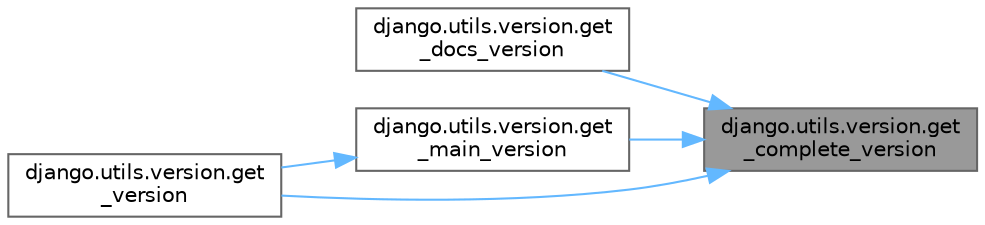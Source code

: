digraph "django.utils.version.get_complete_version"
{
 // LATEX_PDF_SIZE
  bgcolor="transparent";
  edge [fontname=Helvetica,fontsize=10,labelfontname=Helvetica,labelfontsize=10];
  node [fontname=Helvetica,fontsize=10,shape=box,height=0.2,width=0.4];
  rankdir="RL";
  Node1 [id="Node000001",label="django.utils.version.get\l_complete_version",height=0.2,width=0.4,color="gray40", fillcolor="grey60", style="filled", fontcolor="black",tooltip=" "];
  Node1 -> Node2 [id="edge1_Node000001_Node000002",dir="back",color="steelblue1",style="solid",tooltip=" "];
  Node2 [id="Node000002",label="django.utils.version.get\l_docs_version",height=0.2,width=0.4,color="grey40", fillcolor="white", style="filled",URL="$namespacedjango_1_1utils_1_1version.html#a5027384a3fe782b50297350942242581",tooltip=" "];
  Node1 -> Node3 [id="edge2_Node000001_Node000003",dir="back",color="steelblue1",style="solid",tooltip=" "];
  Node3 [id="Node000003",label="django.utils.version.get\l_main_version",height=0.2,width=0.4,color="grey40", fillcolor="white", style="filled",URL="$namespacedjango_1_1utils_1_1version.html#a41faf51ae4a0291fe538f1f73b246df8",tooltip=" "];
  Node3 -> Node4 [id="edge3_Node000003_Node000004",dir="back",color="steelblue1",style="solid",tooltip=" "];
  Node4 [id="Node000004",label="django.utils.version.get\l_version",height=0.2,width=0.4,color="grey40", fillcolor="white", style="filled",URL="$namespacedjango_1_1utils_1_1version.html#a8ed4ee64f1a353e9a03cd81d04a70656",tooltip=" "];
  Node1 -> Node4 [id="edge4_Node000001_Node000004",dir="back",color="steelblue1",style="solid",tooltip=" "];
}
